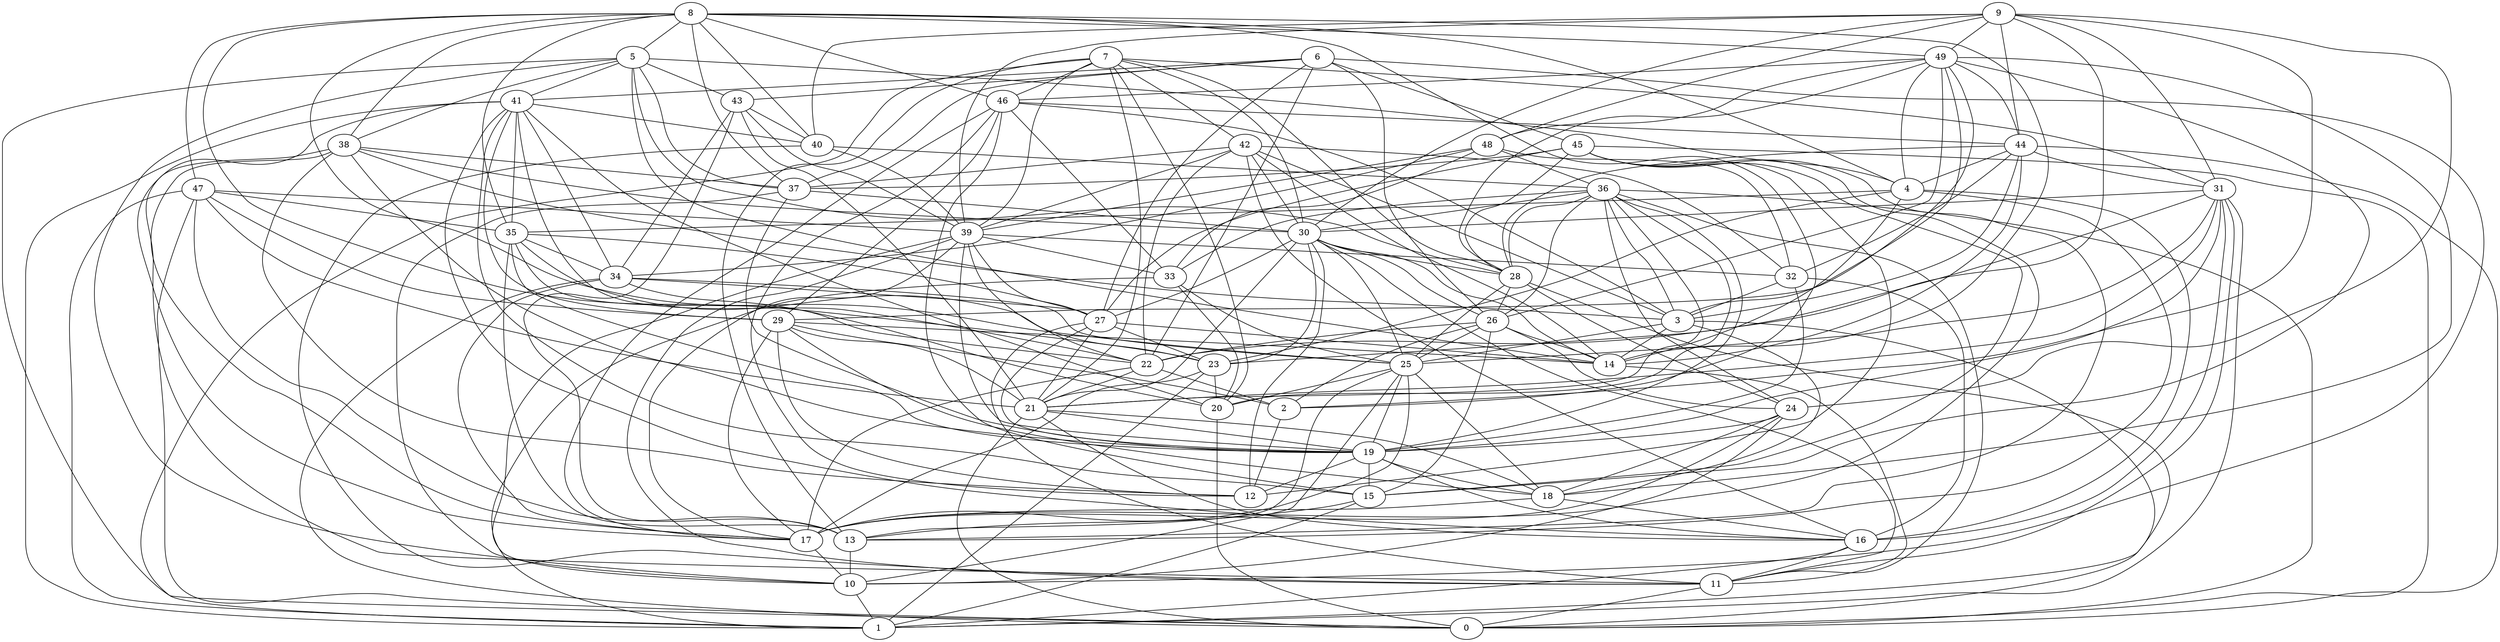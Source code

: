 digraph GG_graph {

subgraph G_graph {
edge [color = black]
"15" -> "13" [dir = none]
"42" -> "32" [dir = none]
"42" -> "16" [dir = none]
"42" -> "30" [dir = none]
"42" -> "22" [dir = none]
"42" -> "3" [dir = none]
"49" -> "4" [dir = none]
"49" -> "46" [dir = none]
"49" -> "15" [dir = none]
"49" -> "26" [dir = none]
"49" -> "18" [dir = none]
"49" -> "3" [dir = none]
"22" -> "21" [dir = none]
"25" -> "20" [dir = none]
"25" -> "18" [dir = none]
"25" -> "17" [dir = none]
"2" -> "12" [dir = none]
"44" -> "31" [dir = none]
"44" -> "3" [dir = none]
"44" -> "0" [dir = none]
"46" -> "33" [dir = none]
"46" -> "3" [dir = none]
"46" -> "17" [dir = none]
"18" -> "16" [dir = none]
"39" -> "10" [dir = none]
"39" -> "11" [dir = none]
"39" -> "22" [dir = none]
"19" -> "18" [dir = none]
"19" -> "16" [dir = none]
"29" -> "17" [dir = none]
"29" -> "21" [dir = none]
"37" -> "19" [dir = none]
"47" -> "1" [dir = none]
"47" -> "39" [dir = none]
"47" -> "0" [dir = none]
"16" -> "11" [dir = none]
"26" -> "22" [dir = none]
"26" -> "14" [dir = none]
"32" -> "16" [dir = none]
"45" -> "12" [dir = none]
"45" -> "37" [dir = none]
"45" -> "0" [dir = none]
"6" -> "41" [dir = none]
"6" -> "22" [dir = none]
"3" -> "18" [dir = none]
"30" -> "21" [dir = none]
"30" -> "12" [dir = none]
"30" -> "28" [dir = none]
"30" -> "27" [dir = none]
"21" -> "19" [dir = none]
"4" -> "16" [dir = none]
"4" -> "13" [dir = none]
"43" -> "13" [dir = none]
"43" -> "21" [dir = none]
"43" -> "34" [dir = none]
"9" -> "30" [dir = none]
"9" -> "49" [dir = none]
"9" -> "31" [dir = none]
"9" -> "24" [dir = none]
"36" -> "24" [dir = none]
"36" -> "0" [dir = none]
"36" -> "33" [dir = none]
"36" -> "28" [dir = none]
"48" -> "33" [dir = none]
"48" -> "36" [dir = none]
"28" -> "0" [dir = none]
"41" -> "17" [dir = none]
"41" -> "22" [dir = none]
"41" -> "20" [dir = none]
"41" -> "15" [dir = none]
"41" -> "35" [dir = none]
"40" -> "39" [dir = none]
"17" -> "10" [dir = none]
"7" -> "39" [dir = none]
"7" -> "21" [dir = none]
"38" -> "17" [dir = none]
"38" -> "37" [dir = none]
"8" -> "40" [dir = none]
"8" -> "2" [dir = none]
"8" -> "35" [dir = none]
"8" -> "4" [dir = none]
"8" -> "37" [dir = none]
"8" -> "23" [dir = none]
"5" -> "0" [dir = none]
"5" -> "37" [dir = none]
"5" -> "41" [dir = none]
"5" -> "38" [dir = none]
"5" -> "14" [dir = none]
"27" -> "14" [dir = none]
"27" -> "11" [dir = none]
"35" -> "23" [dir = none]
"35" -> "19" [dir = none]
"34" -> "0" [dir = none]
"31" -> "11" [dir = none]
"31" -> "19" [dir = none]
"31" -> "22" [dir = none]
"31" -> "16" [dir = none]
"31" -> "1" [dir = none]
"46" -> "44" [dir = none]
"21" -> "16" [dir = none]
"47" -> "35" [dir = none]
"28" -> "24" [dir = none]
"4" -> "14" [dir = none]
"9" -> "23" [dir = none]
"6" -> "10" [dir = none]
"39" -> "32" [dir = none]
"46" -> "15" [dir = none]
"14" -> "11" [dir = none]
"33" -> "20" [dir = none]
"25" -> "10" [dir = none]
"26" -> "2" [dir = none]
"37" -> "30" [dir = none]
"7" -> "13" [dir = none]
"49" -> "48" [dir = none]
"7" -> "42" [dir = none]
"33" -> "25" [dir = none]
"8" -> "25" [dir = none]
"37" -> "10" [dir = none]
"28" -> "25" [dir = none]
"48" -> "32" [dir = none]
"22" -> "2" [dir = none]
"44" -> "4" [dir = none]
"9" -> "44" [dir = none]
"26" -> "15" [dir = none]
"38" -> "11" [dir = none]
"47" -> "29" [dir = none]
"45" -> "13" [dir = none]
"16" -> "1" [dir = none]
"11" -> "0" [dir = none]
"8" -> "5" [dir = none]
"24" -> "17" [dir = none]
"38" -> "19" [dir = none]
"49" -> "44" [dir = none]
"30" -> "26" [dir = none]
"24" -> "18" [dir = none]
"40" -> "36" [dir = none]
"36" -> "3" [dir = none]
"27" -> "23" [dir = none]
"48" -> "34" [dir = none]
"46" -> "29" [dir = none]
"41" -> "16" [dir = none]
"29" -> "12" [dir = none]
"21" -> "18" [dir = none]
"4" -> "23" [dir = none]
"41" -> "29" [dir = none]
"42" -> "14" [dir = none]
"39" -> "33" [dir = none]
"8" -> "38" [dir = none]
"10" -> "1" [dir = none]
"29" -> "14" [dir = none]
"39" -> "17" [dir = none]
"41" -> "1" [dir = none]
"39" -> "19" [dir = none]
"7" -> "28" [dir = none]
"48" -> "39" [dir = none]
"3" -> "1" [dir = none]
"29" -> "2" [dir = none]
"30" -> "14" [dir = none]
"5" -> "4" [dir = none]
"32" -> "3" [dir = none]
"3" -> "25" [dir = none]
"8" -> "47" [dir = none]
"36" -> "11" [dir = none]
"27" -> "21" [dir = none]
"9" -> "48" [dir = none]
"34" -> "25" [dir = none]
"24" -> "19" [dir = none]
"36" -> "19" [dir = none]
"5" -> "28" [dir = none]
"9" -> "40" [dir = none]
"38" -> "30" [dir = none]
"41" -> "40" [dir = none]
"20" -> "0" [dir = none]
"45" -> "17" [dir = none]
"28" -> "26" [dir = none]
"8" -> "14" [dir = none]
"7" -> "46" [dir = none]
"23" -> "17" [dir = none]
"49" -> "28" [dir = none]
"39" -> "27" [dir = none]
"47" -> "13" [dir = none]
"34" -> "20" [dir = none]
"15" -> "1" [dir = none]
"44" -> "32" [dir = none]
"8" -> "46" [dir = none]
"32" -> "19" [dir = none]
"22" -> "17" [dir = none]
"27" -> "19" [dir = none]
"21" -> "0" [dir = none]
"6" -> "27" [dir = none]
"45" -> "28" [dir = none]
"47" -> "21" [dir = none]
"46" -> "12" [dir = none]
"24" -> "10" [dir = none]
"25" -> "19" [dir = none]
"6" -> "43" [dir = none]
"35" -> "13" [dir = none]
"34" -> "27" [dir = none]
"44" -> "14" [dir = none]
"42" -> "37" [dir = none]
"36" -> "20" [dir = none]
"9" -> "39" [dir = none]
"29" -> "18" [dir = none]
"38" -> "3" [dir = none]
"31" -> "21" [dir = none]
"8" -> "49" [dir = none]
"23" -> "1" [dir = none]
"5" -> "10" [dir = none]
"43" -> "39" [dir = none]
"36" -> "26" [dir = none]
"13" -> "10" [dir = none]
"33" -> "1" [dir = none]
"38" -> "12" [dir = none]
"44" -> "28" [dir = none]
"18" -> "17" [dir = none]
"5" -> "43" [dir = none]
"30" -> "11" [dir = none]
"7" -> "30" [dir = none]
"45" -> "27" [dir = none]
"19" -> "15" [dir = none]
"41" -> "34" [dir = none]
"25" -> "13" [dir = none]
"30" -> "25" [dir = none]
"26" -> "24" [dir = none]
"6" -> "37" [dir = none]
"23" -> "20" [dir = none]
"31" -> "25" [dir = none]
"6" -> "26" [dir = none]
"45" -> "15" [dir = none]
"26" -> "25" [dir = none]
"6" -> "45" [dir = none]
"9" -> "2" [dir = none]
"35" -> "27" [dir = none]
"40" -> "11" [dir = none]
"35" -> "34" [dir = none]
"35" -> "22" [dir = none]
"3" -> "14" [dir = none]
"7" -> "31" [dir = none]
"43" -> "40" [dir = none]
"31" -> "30" [dir = none]
"42" -> "39" [dir = none]
"34" -> "17" [dir = none]
"49" -> "29" [dir = none]
"30" -> "23" [dir = none]
"36" -> "30" [dir = none]
"19" -> "12" [dir = none]
"4" -> "35" [dir = none]
"36" -> "21" [dir = none]
"7" -> "1" [dir = none]
"7" -> "20" [dir = none]
}

}
